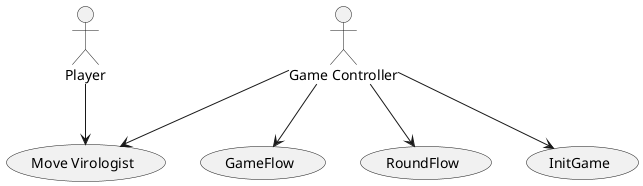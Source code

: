@startuml
'https://plantuml.com/use-case-diagram

:Game Controller: as GameController

Player as Player

(Move Virologist) <-u- Player
(Move Virologist) <-u- GameController

(GameFlow) <-u- GameController
(RoundFlow) <-u- GameController
(InitGame)  <-u- GameController

@enduml